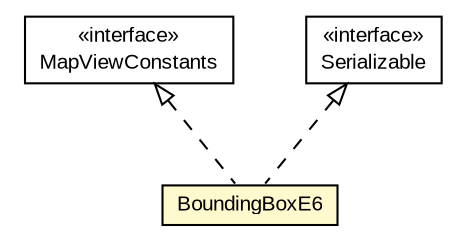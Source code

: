 #!/usr/local/bin/dot
#
# Class diagram 
# Generated by UMLGraph version R5_6-24-gf6e263 (http://www.umlgraph.org/)
#

digraph G {
	edge [fontname="arial",fontsize=10,labelfontname="arial",labelfontsize=10];
	node [fontname="arial",fontsize=10,shape=plaintext];
	nodesep=0.25;
	ranksep=0.5;
	// org.osmdroid.util.BoundingBoxE6
	c28188 [label=<<table title="org.osmdroid.util.BoundingBoxE6" border="0" cellborder="1" cellspacing="0" cellpadding="2" port="p" bgcolor="lemonChiffon" href="./BoundingBoxE6.html">
		<tr><td><table border="0" cellspacing="0" cellpadding="1">
<tr><td align="center" balign="center"> BoundingBoxE6 </td></tr>
		</table></td></tr>
		</table>>, URL="./BoundingBoxE6.html", fontname="arial", fontcolor="black", fontsize=10.0];
	// org.osmdroid.views.util.constants.MapViewConstants
	c28267 [label=<<table title="org.osmdroid.views.util.constants.MapViewConstants" border="0" cellborder="1" cellspacing="0" cellpadding="2" port="p" href="../views/util/constants/MapViewConstants.html">
		<tr><td><table border="0" cellspacing="0" cellpadding="1">
<tr><td align="center" balign="center"> &#171;interface&#187; </td></tr>
<tr><td align="center" balign="center"> MapViewConstants </td></tr>
		</table></td></tr>
		</table>>, URL="../views/util/constants/MapViewConstants.html", fontname="arial", fontcolor="black", fontsize=10.0];
	//org.osmdroid.util.BoundingBoxE6 implements java.io.Serializable
	c28308:p -> c28188:p [dir=back,arrowtail=empty,style=dashed];
	//org.osmdroid.util.BoundingBoxE6 implements org.osmdroid.views.util.constants.MapViewConstants
	c28267:p -> c28188:p [dir=back,arrowtail=empty,style=dashed];
	// java.io.Serializable
	c28308 [label=<<table title="java.io.Serializable" border="0" cellborder="1" cellspacing="0" cellpadding="2" port="p" href="http://java.sun.com/j2se/1.4.2/docs/api/java/io/Serializable.html">
		<tr><td><table border="0" cellspacing="0" cellpadding="1">
<tr><td align="center" balign="center"> &#171;interface&#187; </td></tr>
<tr><td align="center" balign="center"> Serializable </td></tr>
		</table></td></tr>
		</table>>, URL="http://java.sun.com/j2se/1.4.2/docs/api/java/io/Serializable.html", fontname="arial", fontcolor="black", fontsize=10.0];
}

